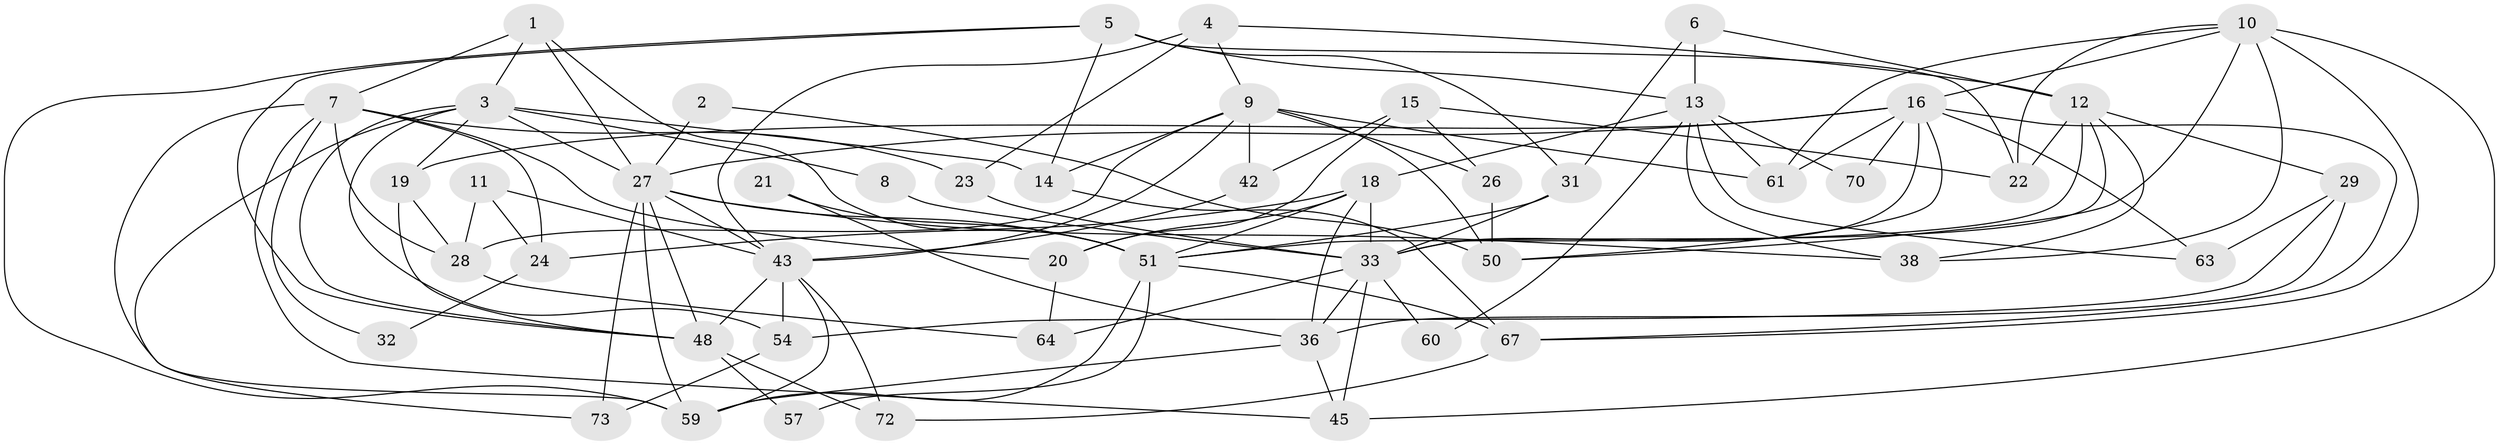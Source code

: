 // original degree distribution, {3: 0.32432432432432434, 2: 0.10810810810810811, 5: 0.21621621621621623, 4: 0.21621621621621623, 6: 0.08108108108108109, 7: 0.05405405405405406}
// Generated by graph-tools (version 1.1) at 2025/11/02/27/25 16:11:19]
// undirected, 49 vertices, 118 edges
graph export_dot {
graph [start="1"]
  node [color=gray90,style=filled];
  1 [super="+30"];
  2;
  3 [super="+39"];
  4;
  5 [super="+34"];
  6;
  7 [super="+40"];
  8;
  9 [super="+17"];
  10 [super="+58"];
  11;
  12 [super="+55"];
  13 [super="+35"];
  14;
  15 [super="+41"];
  16 [super="+37"];
  18 [super="+25"];
  19 [super="+56"];
  20 [super="+44"];
  21;
  22;
  23;
  24 [super="+69"];
  26;
  27 [super="+49"];
  28;
  29 [super="+52"];
  31 [super="+66"];
  32;
  33 [super="+71"];
  36 [super="+47"];
  38;
  42;
  43 [super="+65"];
  45 [super="+46"];
  48 [super="+62"];
  50 [super="+53"];
  51 [super="+74"];
  54;
  57;
  59 [super="+68"];
  60;
  61;
  63;
  64;
  67;
  70;
  72;
  73;
  1 -- 51;
  1 -- 3;
  1 -- 27;
  1 -- 7;
  2 -- 27;
  2 -- 50;
  3 -- 14;
  3 -- 73;
  3 -- 8;
  3 -- 54;
  3 -- 48;
  3 -- 27;
  3 -- 19;
  4 -- 23;
  4 -- 43;
  4 -- 12;
  4 -- 9;
  5 -- 13;
  5 -- 22;
  5 -- 59;
  5 -- 14;
  5 -- 48;
  5 -- 31;
  6 -- 12;
  6 -- 13;
  6 -- 31;
  7 -- 23;
  7 -- 24;
  7 -- 32;
  7 -- 45;
  7 -- 20;
  7 -- 28;
  7 -- 59;
  8 -- 33;
  9 -- 28;
  9 -- 26;
  9 -- 42;
  9 -- 50 [weight=2];
  9 -- 43;
  9 -- 61;
  9 -- 14;
  10 -- 61;
  10 -- 22;
  10 -- 45;
  10 -- 67;
  10 -- 38;
  10 -- 50;
  10 -- 16;
  11 -- 28;
  11 -- 43;
  11 -- 24;
  12 -- 22;
  12 -- 38;
  12 -- 33;
  12 -- 29;
  12 -- 51;
  13 -- 38;
  13 -- 63;
  13 -- 70 [weight=2];
  13 -- 18;
  13 -- 61;
  13 -- 60;
  14 -- 67;
  15 -- 42;
  15 -- 20;
  15 -- 26;
  15 -- 22;
  16 -- 33;
  16 -- 63;
  16 -- 67;
  16 -- 70;
  16 -- 50;
  16 -- 19;
  16 -- 27;
  16 -- 61;
  18 -- 20;
  18 -- 33;
  18 -- 51;
  18 -- 36;
  18 -- 24;
  19 -- 48;
  19 -- 28;
  20 -- 64;
  21 -- 51;
  21 -- 36;
  23 -- 33;
  24 -- 32;
  26 -- 50;
  27 -- 51;
  27 -- 73;
  27 -- 48;
  27 -- 38;
  27 -- 59;
  27 -- 43;
  28 -- 64;
  29 -- 36 [weight=2];
  29 -- 54;
  29 -- 63;
  31 -- 51;
  31 -- 33 [weight=2];
  33 -- 36 [weight=2];
  33 -- 64;
  33 -- 45;
  33 -- 60;
  36 -- 45;
  36 -- 59;
  42 -- 43;
  43 -- 54;
  43 -- 72;
  43 -- 48;
  43 -- 59;
  48 -- 72;
  48 -- 57;
  51 -- 67;
  51 -- 59;
  51 -- 57;
  54 -- 73;
  67 -- 72;
}
